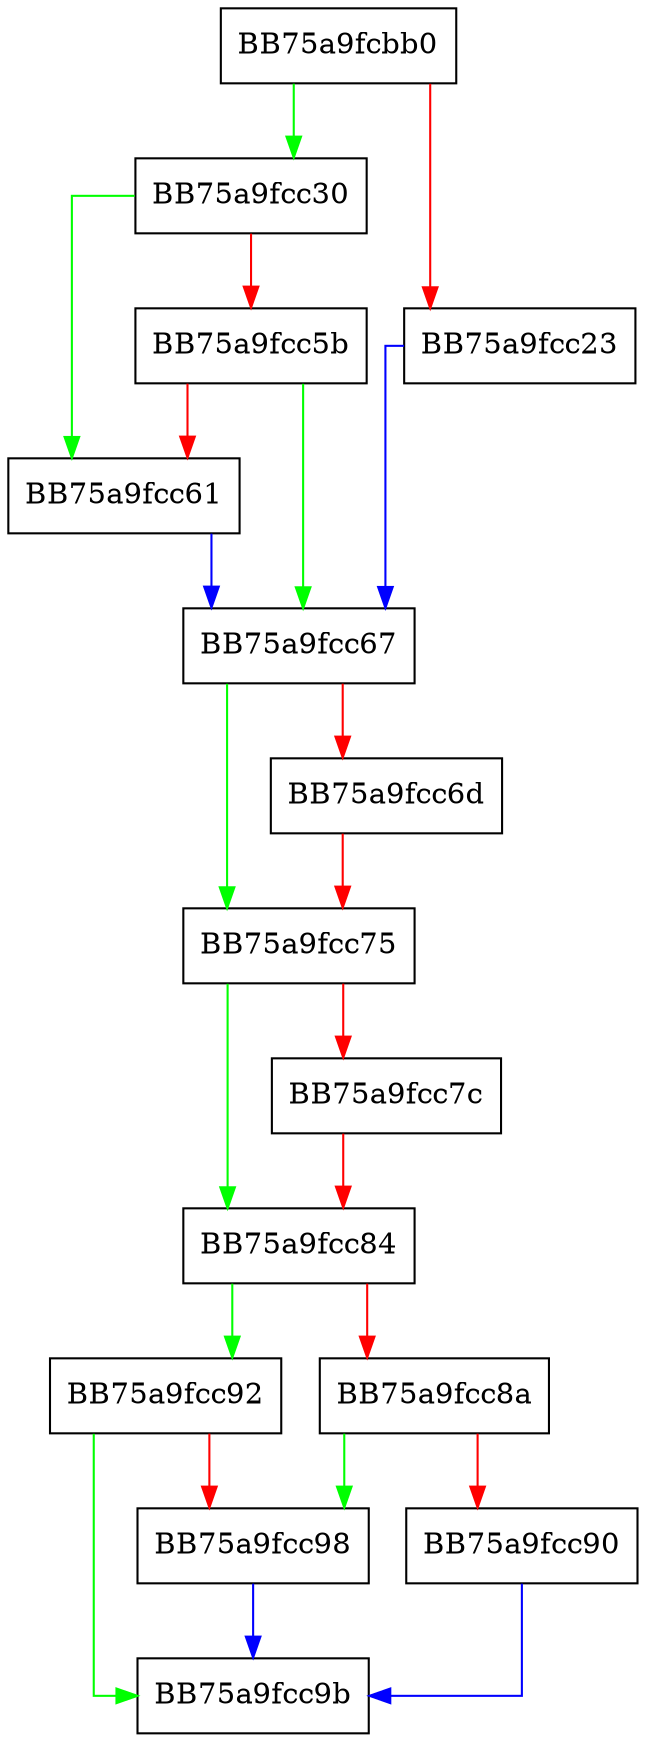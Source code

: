 digraph do_get {
  node [shape="box"];
  graph [splines=ortho];
  BB75a9fcbb0 -> BB75a9fcc30 [color="green"];
  BB75a9fcbb0 -> BB75a9fcc23 [color="red"];
  BB75a9fcc23 -> BB75a9fcc67 [color="blue"];
  BB75a9fcc30 -> BB75a9fcc61 [color="green"];
  BB75a9fcc30 -> BB75a9fcc5b [color="red"];
  BB75a9fcc5b -> BB75a9fcc67 [color="green"];
  BB75a9fcc5b -> BB75a9fcc61 [color="red"];
  BB75a9fcc61 -> BB75a9fcc67 [color="blue"];
  BB75a9fcc67 -> BB75a9fcc75 [color="green"];
  BB75a9fcc67 -> BB75a9fcc6d [color="red"];
  BB75a9fcc6d -> BB75a9fcc75 [color="red"];
  BB75a9fcc75 -> BB75a9fcc84 [color="green"];
  BB75a9fcc75 -> BB75a9fcc7c [color="red"];
  BB75a9fcc7c -> BB75a9fcc84 [color="red"];
  BB75a9fcc84 -> BB75a9fcc92 [color="green"];
  BB75a9fcc84 -> BB75a9fcc8a [color="red"];
  BB75a9fcc8a -> BB75a9fcc98 [color="green"];
  BB75a9fcc8a -> BB75a9fcc90 [color="red"];
  BB75a9fcc90 -> BB75a9fcc9b [color="blue"];
  BB75a9fcc92 -> BB75a9fcc9b [color="green"];
  BB75a9fcc92 -> BB75a9fcc98 [color="red"];
  BB75a9fcc98 -> BB75a9fcc9b [color="blue"];
}